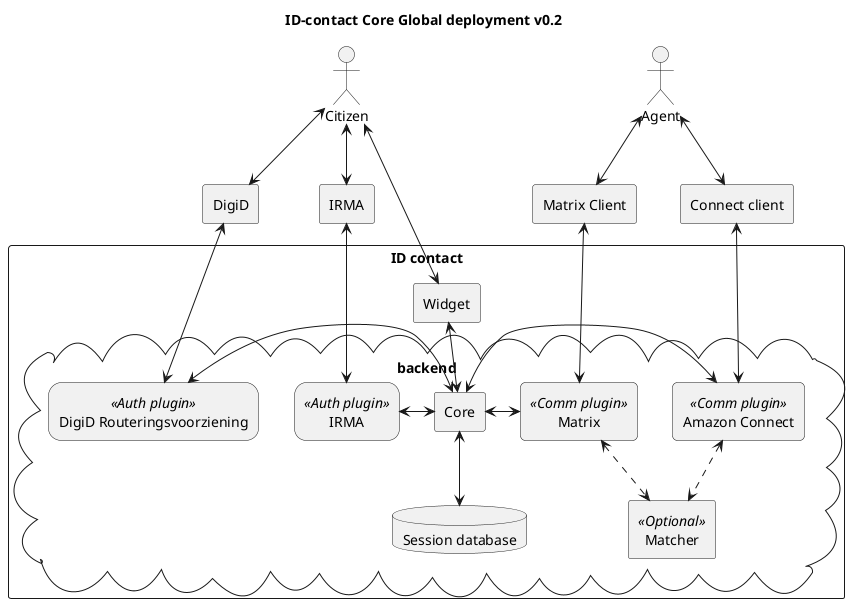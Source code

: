 @startuml
title ID-contact Core Global deployment v0.2
skinparam rectangle {
    roundCorner<<Auth plugin>> 25
}

skinparam rectangle {
    roundCorner<<Comm plugin>> 10
}

actor Citizen as citizen
actor Agent as agent

rectangle "ID contact" {
    rectangle Widget as widget
    
    cloud backend {
        rectangle Core as core
        rectangle "IRMA" <<Auth plugin>> as auth_irma
        rectangle "DigiD Routeringsvoorziening" <<Auth plugin>> as auth_digid

        rectangle "Amazon Connect" <<Comm plugin>> as comm_connect
        rectangle "Matrix" <<Comm plugin>> as comm_matrix

        rectangle "Matcher" <<Optional>> as matcher
        database "Session database" as session_db
    }
}


rectangle "Matrix Client" as matrix_client
rectangle "Connect client" as connect_client
rectangle IRMA as irma
rectangle DigiD as digid


citizen<--->widget
citizen<-->irma
citizen<-->digid
agent<-->connect_client
agent<-->matrix_client

core<-u->widget
core<-l->auth_digid
core<-l->auth_irma
core<->comm_matrix
core<->comm_connect

core<-->session_db

digid<->auth_digid
irma<->auth_irma

matrix_client<-->comm_matrix
connect_client<--->comm_connect

comm_connect<..>matcher
comm_matrix<..>matcher

@enduml